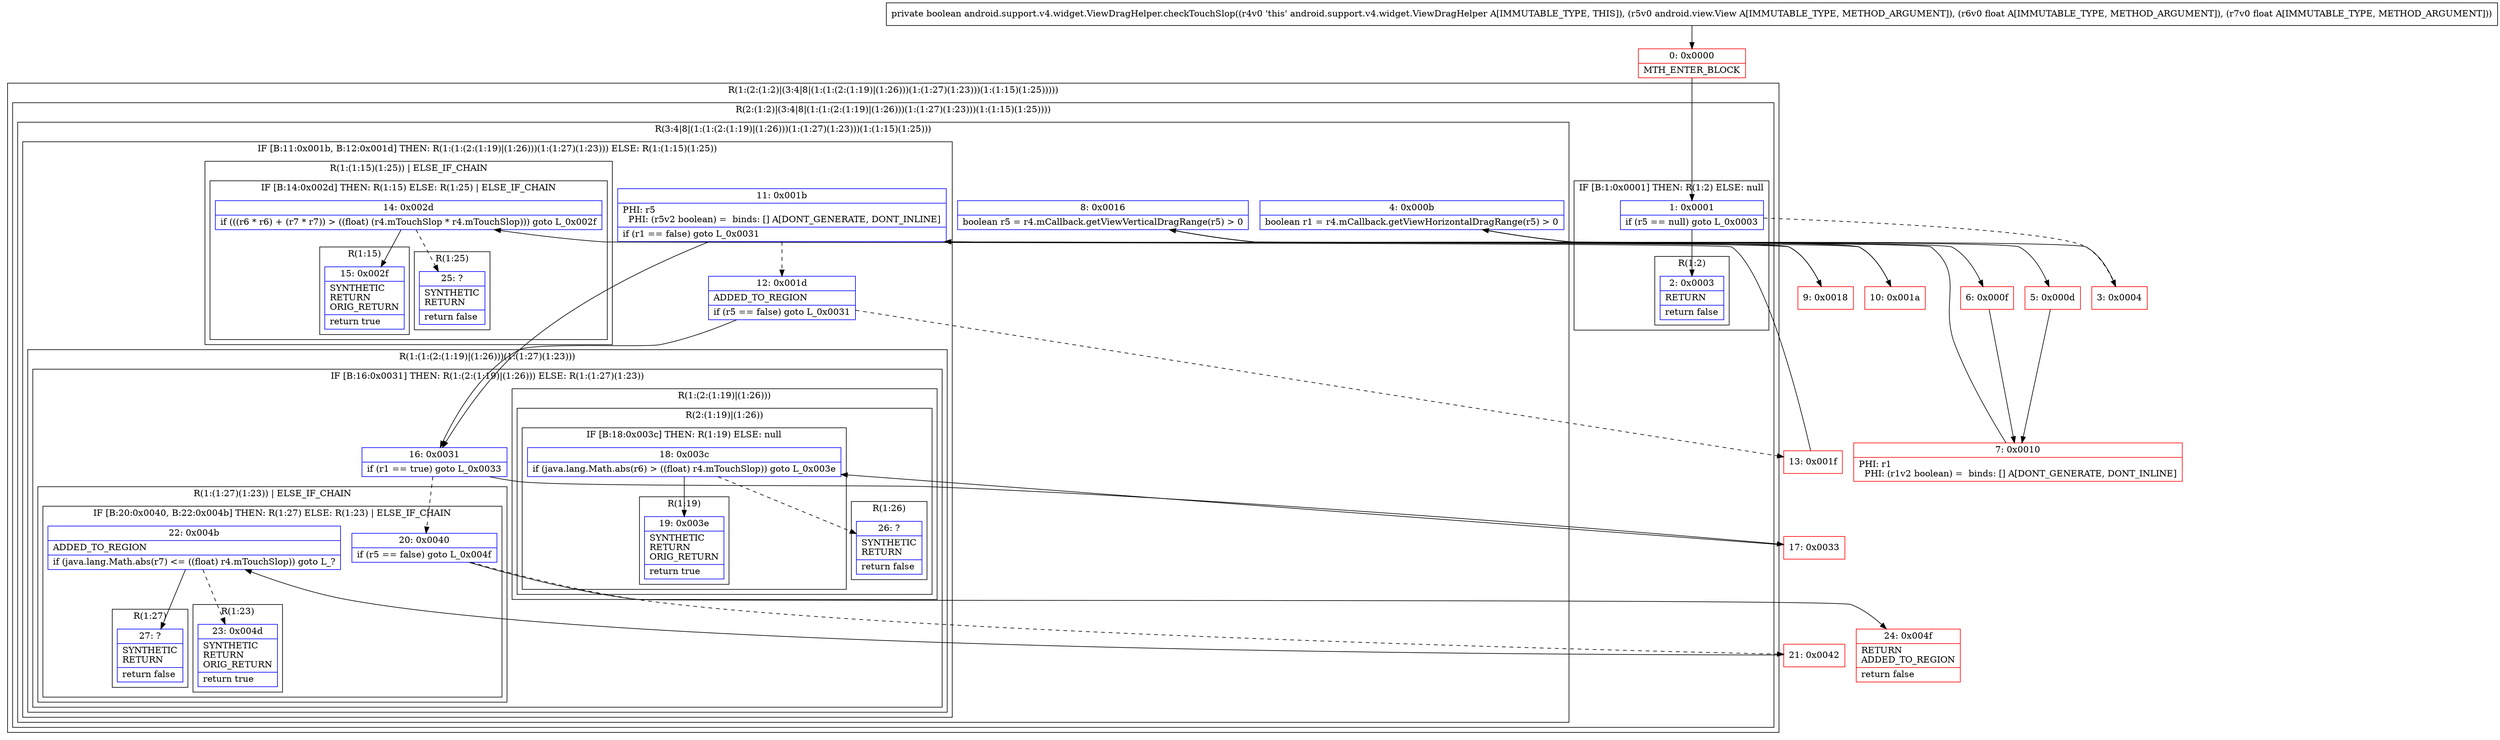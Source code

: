 digraph "CFG forandroid.support.v4.widget.ViewDragHelper.checkTouchSlop(Landroid\/view\/View;FF)Z" {
subgraph cluster_Region_1762886722 {
label = "R(1:(2:(1:2)|(3:4|8|(1:(1:(2:(1:19)|(1:26)))(1:(1:27)(1:23)))(1:(1:15)(1:25)))))";
node [shape=record,color=blue];
subgraph cluster_Region_1410932396 {
label = "R(2:(1:2)|(3:4|8|(1:(1:(2:(1:19)|(1:26)))(1:(1:27)(1:23)))(1:(1:15)(1:25))))";
node [shape=record,color=blue];
subgraph cluster_IfRegion_358031459 {
label = "IF [B:1:0x0001] THEN: R(1:2) ELSE: null";
node [shape=record,color=blue];
Node_1 [shape=record,label="{1\:\ 0x0001|if (r5 == null) goto L_0x0003\l}"];
subgraph cluster_Region_1569253605 {
label = "R(1:2)";
node [shape=record,color=blue];
Node_2 [shape=record,label="{2\:\ 0x0003|RETURN\l|return false\l}"];
}
}
subgraph cluster_Region_1425840710 {
label = "R(3:4|8|(1:(1:(2:(1:19)|(1:26)))(1:(1:27)(1:23)))(1:(1:15)(1:25)))";
node [shape=record,color=blue];
Node_4 [shape=record,label="{4\:\ 0x000b|boolean r1 = r4.mCallback.getViewHorizontalDragRange(r5) \> 0\l}"];
Node_8 [shape=record,label="{8\:\ 0x0016|boolean r5 = r4.mCallback.getViewVerticalDragRange(r5) \> 0\l}"];
subgraph cluster_IfRegion_59776379 {
label = "IF [B:11:0x001b, B:12:0x001d] THEN: R(1:(1:(2:(1:19)|(1:26)))(1:(1:27)(1:23))) ELSE: R(1:(1:15)(1:25))";
node [shape=record,color=blue];
Node_11 [shape=record,label="{11\:\ 0x001b|PHI: r5 \l  PHI: (r5v2 boolean) =  binds: [] A[DONT_GENERATE, DONT_INLINE]\l|if (r1 == false) goto L_0x0031\l}"];
Node_12 [shape=record,label="{12\:\ 0x001d|ADDED_TO_REGION\l|if (r5 == false) goto L_0x0031\l}"];
subgraph cluster_Region_676087426 {
label = "R(1:(1:(2:(1:19)|(1:26)))(1:(1:27)(1:23)))";
node [shape=record,color=blue];
subgraph cluster_IfRegion_655107897 {
label = "IF [B:16:0x0031] THEN: R(1:(2:(1:19)|(1:26))) ELSE: R(1:(1:27)(1:23))";
node [shape=record,color=blue];
Node_16 [shape=record,label="{16\:\ 0x0031|if (r1 == true) goto L_0x0033\l}"];
subgraph cluster_Region_876396889 {
label = "R(1:(2:(1:19)|(1:26)))";
node [shape=record,color=blue];
subgraph cluster_Region_415542149 {
label = "R(2:(1:19)|(1:26))";
node [shape=record,color=blue];
subgraph cluster_IfRegion_34715576 {
label = "IF [B:18:0x003c] THEN: R(1:19) ELSE: null";
node [shape=record,color=blue];
Node_18 [shape=record,label="{18\:\ 0x003c|if (java.lang.Math.abs(r6) \> ((float) r4.mTouchSlop)) goto L_0x003e\l}"];
subgraph cluster_Region_1218677038 {
label = "R(1:19)";
node [shape=record,color=blue];
Node_19 [shape=record,label="{19\:\ 0x003e|SYNTHETIC\lRETURN\lORIG_RETURN\l|return true\l}"];
}
}
subgraph cluster_Region_440909674 {
label = "R(1:26)";
node [shape=record,color=blue];
Node_26 [shape=record,label="{26\:\ ?|SYNTHETIC\lRETURN\l|return false\l}"];
}
}
}
subgraph cluster_Region_660780836 {
label = "R(1:(1:27)(1:23)) | ELSE_IF_CHAIN\l";
node [shape=record,color=blue];
subgraph cluster_IfRegion_636825350 {
label = "IF [B:20:0x0040, B:22:0x004b] THEN: R(1:27) ELSE: R(1:23) | ELSE_IF_CHAIN\l";
node [shape=record,color=blue];
Node_20 [shape=record,label="{20\:\ 0x0040|if (r5 == false) goto L_0x004f\l}"];
Node_22 [shape=record,label="{22\:\ 0x004b|ADDED_TO_REGION\l|if (java.lang.Math.abs(r7) \<= ((float) r4.mTouchSlop)) goto L_?\l}"];
subgraph cluster_Region_683763719 {
label = "R(1:27)";
node [shape=record,color=blue];
Node_27 [shape=record,label="{27\:\ ?|SYNTHETIC\lRETURN\l|return false\l}"];
}
subgraph cluster_Region_2088730312 {
label = "R(1:23)";
node [shape=record,color=blue];
Node_23 [shape=record,label="{23\:\ 0x004d|SYNTHETIC\lRETURN\lORIG_RETURN\l|return true\l}"];
}
}
}
}
}
subgraph cluster_Region_1533289154 {
label = "R(1:(1:15)(1:25)) | ELSE_IF_CHAIN\l";
node [shape=record,color=blue];
subgraph cluster_IfRegion_1770878237 {
label = "IF [B:14:0x002d] THEN: R(1:15) ELSE: R(1:25) | ELSE_IF_CHAIN\l";
node [shape=record,color=blue];
Node_14 [shape=record,label="{14\:\ 0x002d|if (((r6 * r6) + (r7 * r7)) \> ((float) (r4.mTouchSlop * r4.mTouchSlop))) goto L_0x002f\l}"];
subgraph cluster_Region_1244641659 {
label = "R(1:15)";
node [shape=record,color=blue];
Node_15 [shape=record,label="{15\:\ 0x002f|SYNTHETIC\lRETURN\lORIG_RETURN\l|return true\l}"];
}
subgraph cluster_Region_1294014408 {
label = "R(1:25)";
node [shape=record,color=blue];
Node_25 [shape=record,label="{25\:\ ?|SYNTHETIC\lRETURN\l|return false\l}"];
}
}
}
}
}
}
}
Node_0 [shape=record,color=red,label="{0\:\ 0x0000|MTH_ENTER_BLOCK\l}"];
Node_3 [shape=record,color=red,label="{3\:\ 0x0004}"];
Node_5 [shape=record,color=red,label="{5\:\ 0x000d}"];
Node_6 [shape=record,color=red,label="{6\:\ 0x000f}"];
Node_7 [shape=record,color=red,label="{7\:\ 0x0010|PHI: r1 \l  PHI: (r1v2 boolean) =  binds: [] A[DONT_GENERATE, DONT_INLINE]\l}"];
Node_9 [shape=record,color=red,label="{9\:\ 0x0018}"];
Node_10 [shape=record,color=red,label="{10\:\ 0x001a}"];
Node_13 [shape=record,color=red,label="{13\:\ 0x001f}"];
Node_17 [shape=record,color=red,label="{17\:\ 0x0033}"];
Node_21 [shape=record,color=red,label="{21\:\ 0x0042}"];
Node_24 [shape=record,color=red,label="{24\:\ 0x004f|RETURN\lADDED_TO_REGION\l|return false\l}"];
MethodNode[shape=record,label="{private boolean android.support.v4.widget.ViewDragHelper.checkTouchSlop((r4v0 'this' android.support.v4.widget.ViewDragHelper A[IMMUTABLE_TYPE, THIS]), (r5v0 android.view.View A[IMMUTABLE_TYPE, METHOD_ARGUMENT]), (r6v0 float A[IMMUTABLE_TYPE, METHOD_ARGUMENT]), (r7v0 float A[IMMUTABLE_TYPE, METHOD_ARGUMENT])) }"];
MethodNode -> Node_0;
Node_1 -> Node_2;
Node_1 -> Node_3[style=dashed];
Node_4 -> Node_5;
Node_4 -> Node_6;
Node_8 -> Node_9;
Node_8 -> Node_10;
Node_11 -> Node_12[style=dashed];
Node_11 -> Node_16;
Node_12 -> Node_13[style=dashed];
Node_12 -> Node_16;
Node_16 -> Node_17;
Node_16 -> Node_20[style=dashed];
Node_18 -> Node_19;
Node_18 -> Node_26[style=dashed];
Node_20 -> Node_21[style=dashed];
Node_20 -> Node_24;
Node_22 -> Node_23[style=dashed];
Node_22 -> Node_27;
Node_14 -> Node_15;
Node_14 -> Node_25[style=dashed];
Node_0 -> Node_1;
Node_3 -> Node_4;
Node_5 -> Node_7;
Node_6 -> Node_7;
Node_7 -> Node_8;
Node_9 -> Node_11;
Node_10 -> Node_11;
Node_13 -> Node_14;
Node_17 -> Node_18;
Node_21 -> Node_22;
}

